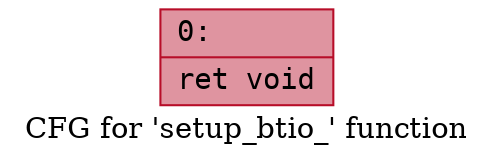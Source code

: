 digraph "CFG for 'setup_btio_' function" {
	label="CFG for 'setup_btio_' function";

	Node0x55ab5a603eb0 [shape=record,color="#b70d28ff", style=filled, fillcolor="#b70d2870" fontname="Courier",label="{0:\l|  ret void\l}"];
}

